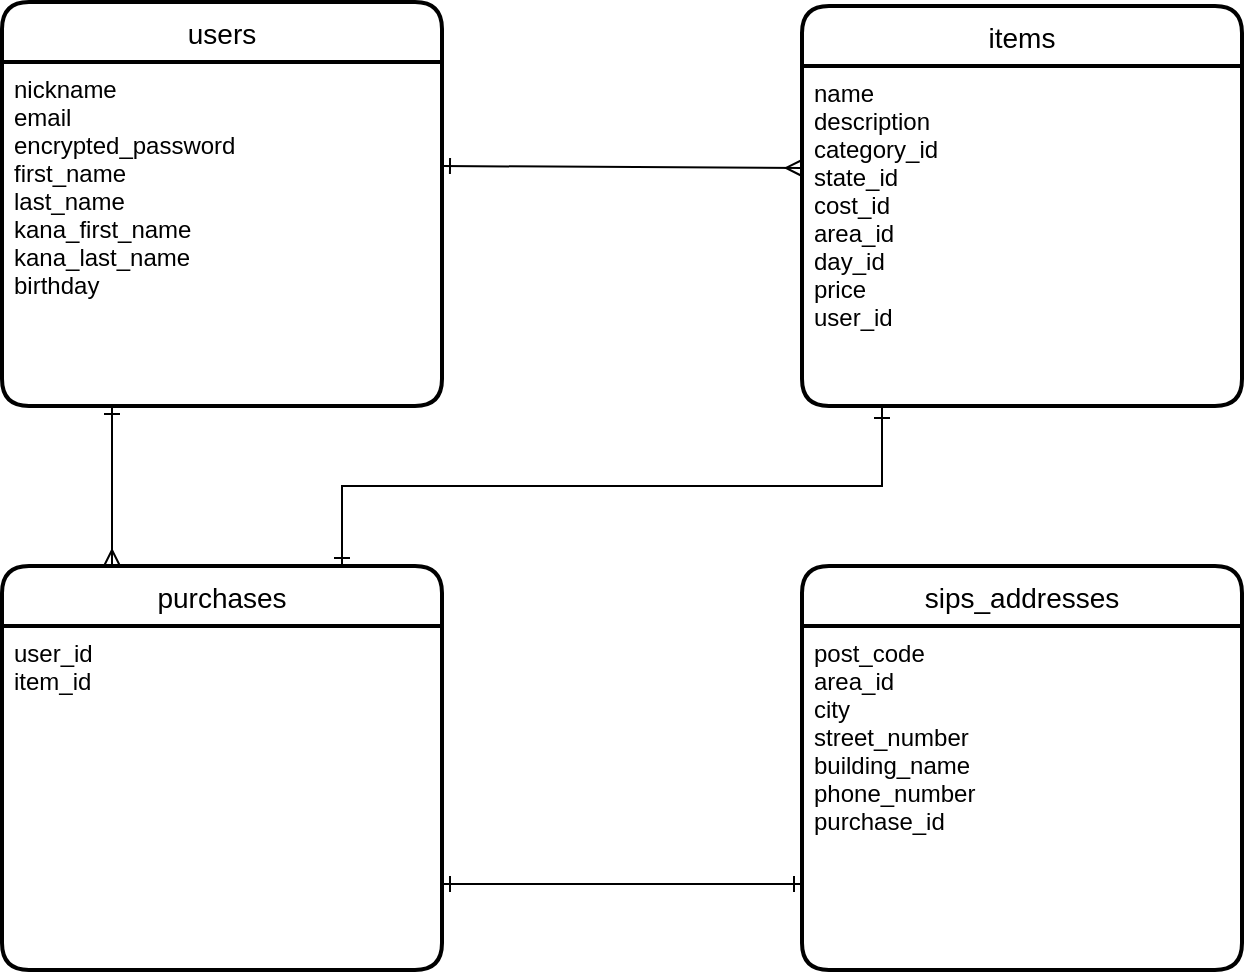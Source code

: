 <mxfile version="13.10.0" type="embed">
    <diagram id="NjM4yLLWPYrCWsdOJ_Lo" name="Page-1">
        <mxGraphModel dx="1551" dy="737" grid="1" gridSize="10" guides="1" tooltips="1" connect="1" arrows="1" fold="1" page="1" pageScale="1" pageWidth="827" pageHeight="1169" math="0" shadow="0">
            <root>
                <mxCell id="0"/>
                <mxCell id="1" parent="0"/>
                <mxCell id="2" value="purchases" style="swimlane;childLayout=stackLayout;horizontal=1;startSize=30;horizontalStack=0;rounded=1;fontSize=14;fontStyle=0;strokeWidth=2;resizeParent=0;resizeLast=1;shadow=0;dashed=0;align=center;sketch=0;" parent="1" vertex="1">
                    <mxGeometry y="400" width="220" height="202" as="geometry"/>
                </mxCell>
                <mxCell id="3" value="user_id&#10;item_id" style="align=left;strokeColor=none;fillColor=none;spacingLeft=4;fontSize=12;verticalAlign=top;resizable=0;rotatable=0;part=1;" parent="2" vertex="1">
                    <mxGeometry y="30" width="220" height="172" as="geometry"/>
                </mxCell>
                <mxCell id="4" value="sips_addresses" style="swimlane;childLayout=stackLayout;horizontal=1;startSize=30;horizontalStack=0;rounded=1;fontSize=14;fontStyle=0;strokeWidth=2;resizeParent=0;resizeLast=1;shadow=0;dashed=0;align=center;sketch=0;" parent="1" vertex="1">
                    <mxGeometry x="400" y="400" width="220" height="202" as="geometry"/>
                </mxCell>
                <mxCell id="5" value="post_code&#10;area_id&#10;city&#10;street_number&#10;building_name&#10;phone_number&#10;purchase_id&#10;&#10;" style="align=left;strokeColor=none;fillColor=none;spacingLeft=4;fontSize=12;verticalAlign=top;resizable=0;rotatable=0;part=1;" parent="4" vertex="1">
                    <mxGeometry y="30" width="220" height="172" as="geometry"/>
                </mxCell>
                <mxCell id="7" style="edgeStyle=orthogonalEdgeStyle;rounded=0;orthogonalLoop=1;jettySize=auto;html=1;startArrow=ERone;startFill=0;endArrow=ERone;endFill=0;" parent="1" edge="1">
                    <mxGeometry relative="1" as="geometry">
                        <mxPoint x="440" y="330" as="sourcePoint"/>
                        <mxPoint x="170" y="400" as="targetPoint"/>
                        <Array as="points">
                            <mxPoint x="440" y="321"/>
                            <mxPoint x="440" y="360"/>
                            <mxPoint x="170" y="360"/>
                        </Array>
                    </mxGeometry>
                </mxCell>
                <mxCell id="8" value="" style="endArrow=ERmany;html=1;rounded=0;entryX=0;entryY=0.3;entryDx=0;entryDy=0;entryPerimeter=0;endFill=0;startArrow=ERone;startFill=0;" parent="1" target="J41FXKY71Svk0iYJsxD_-34" edge="1">
                    <mxGeometry relative="1" as="geometry">
                        <mxPoint x="220" y="200" as="sourcePoint"/>
                        <mxPoint x="390" y="200" as="targetPoint"/>
                    </mxGeometry>
                </mxCell>
                <mxCell id="10" style="edgeStyle=orthogonalEdgeStyle;rounded=0;orthogonalLoop=1;jettySize=auto;html=1;exitX=0.25;exitY=1;exitDx=0;exitDy=0;entryX=0.25;entryY=0;entryDx=0;entryDy=0;startArrow=ERone;startFill=0;endArrow=ERmany;endFill=0;" parent="1" source="J41FXKY71Svk0iYJsxD_-31" target="2" edge="1">
                    <mxGeometry relative="1" as="geometry"/>
                </mxCell>
                <mxCell id="12" style="edgeStyle=orthogonalEdgeStyle;rounded=0;orthogonalLoop=1;jettySize=auto;html=1;exitX=1;exitY=0.75;exitDx=0;exitDy=0;entryX=0;entryY=0.75;entryDx=0;entryDy=0;startArrow=ERone;startFill=0;endArrow=ERone;endFill=0;" parent="1" source="3" target="5" edge="1">
                    <mxGeometry relative="1" as="geometry"/>
                </mxCell>
                <mxCell id="J41FXKY71Svk0iYJsxD_-1" value="Untitled Layer" parent="0"/>
                <mxCell id="J41FXKY71Svk0iYJsxD_-30" value="users" style="swimlane;childLayout=stackLayout;horizontal=1;startSize=30;horizontalStack=0;rounded=1;fontSize=14;fontStyle=0;strokeWidth=2;resizeParent=0;resizeLast=1;shadow=0;dashed=0;align=center;sketch=0;" parent="J41FXKY71Svk0iYJsxD_-1" vertex="1">
                    <mxGeometry y="118" width="220" height="202" as="geometry"/>
                </mxCell>
                <mxCell id="J41FXKY71Svk0iYJsxD_-31" value="nickname&#10;email&#10;encrypted_password&#10;first_name&#10;last_name&#10;kana_first_name&#10;kana_last_name&#10;birthday" style="align=left;strokeColor=none;fillColor=none;spacingLeft=4;fontSize=12;verticalAlign=top;resizable=0;rotatable=0;part=1;" parent="J41FXKY71Svk0iYJsxD_-30" vertex="1">
                    <mxGeometry y="30" width="220" height="172" as="geometry"/>
                </mxCell>
                <mxCell id="J41FXKY71Svk0iYJsxD_-33" value="items" style="swimlane;childLayout=stackLayout;horizontal=1;startSize=30;horizontalStack=0;rounded=1;fontSize=14;fontStyle=0;strokeWidth=2;resizeParent=0;resizeLast=1;shadow=0;dashed=0;align=center;sketch=0;" parent="J41FXKY71Svk0iYJsxD_-1" vertex="1">
                    <mxGeometry x="400" y="120" width="220" height="200" as="geometry"/>
                </mxCell>
                <mxCell id="J41FXKY71Svk0iYJsxD_-34" value="name&#10;description&#10;category_id&#10;state_id&#10;cost_id&#10;area_id&#10;day_id&#10;price&#10;user_id" style="align=left;strokeColor=none;fillColor=none;spacingLeft=4;fontSize=12;verticalAlign=top;resizable=0;rotatable=0;part=1;" parent="J41FXKY71Svk0iYJsxD_-33" vertex="1">
                    <mxGeometry y="30" width="220" height="170" as="geometry"/>
                </mxCell>
            </root>
        </mxGraphModel>
    </diagram>
</mxfile>
